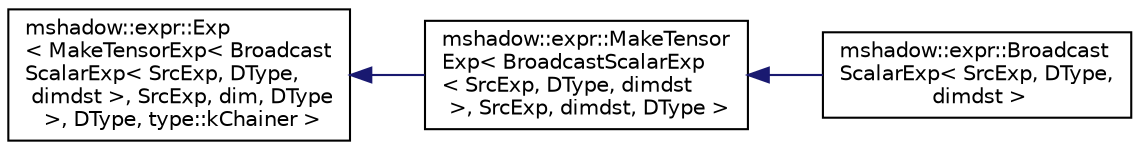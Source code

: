 digraph "Graphical Class Hierarchy"
{
 // LATEX_PDF_SIZE
  edge [fontname="Helvetica",fontsize="10",labelfontname="Helvetica",labelfontsize="10"];
  node [fontname="Helvetica",fontsize="10",shape=record];
  rankdir="LR";
  Node0 [label="mshadow::expr::Exp\l\< MakeTensorExp\< Broadcast\lScalarExp\< SrcExp, DType,\l dimdst \>, SrcExp, dim, DType\l \>, DType, type::kChainer \>",height=0.2,width=0.4,color="black", fillcolor="white", style="filled",URL="$structmshadow_1_1expr_1_1Exp.html",tooltip=" "];
  Node0 -> Node1 [dir="back",color="midnightblue",fontsize="10",style="solid",fontname="Helvetica"];
  Node1 [label="mshadow::expr::MakeTensor\lExp\< BroadcastScalarExp\l\< SrcExp, DType, dimdst\l \>, SrcExp, dimdst, DType \>",height=0.2,width=0.4,color="black", fillcolor="white", style="filled",URL="$structmshadow_1_1expr_1_1MakeTensorExp.html",tooltip=" "];
  Node1 -> Node2 [dir="back",color="midnightblue",fontsize="10",style="solid",fontname="Helvetica"];
  Node2 [label="mshadow::expr::Broadcast\lScalarExp\< SrcExp, DType,\l dimdst \>",height=0.2,width=0.4,color="black", fillcolor="white", style="filled",URL="$structmshadow_1_1expr_1_1BroadcastScalarExp.html",tooltip="broadcast scalar into a higher dimension Tensor input: Tensor<Device,1>: ishape = {1} output: Tensor<..."];
}
